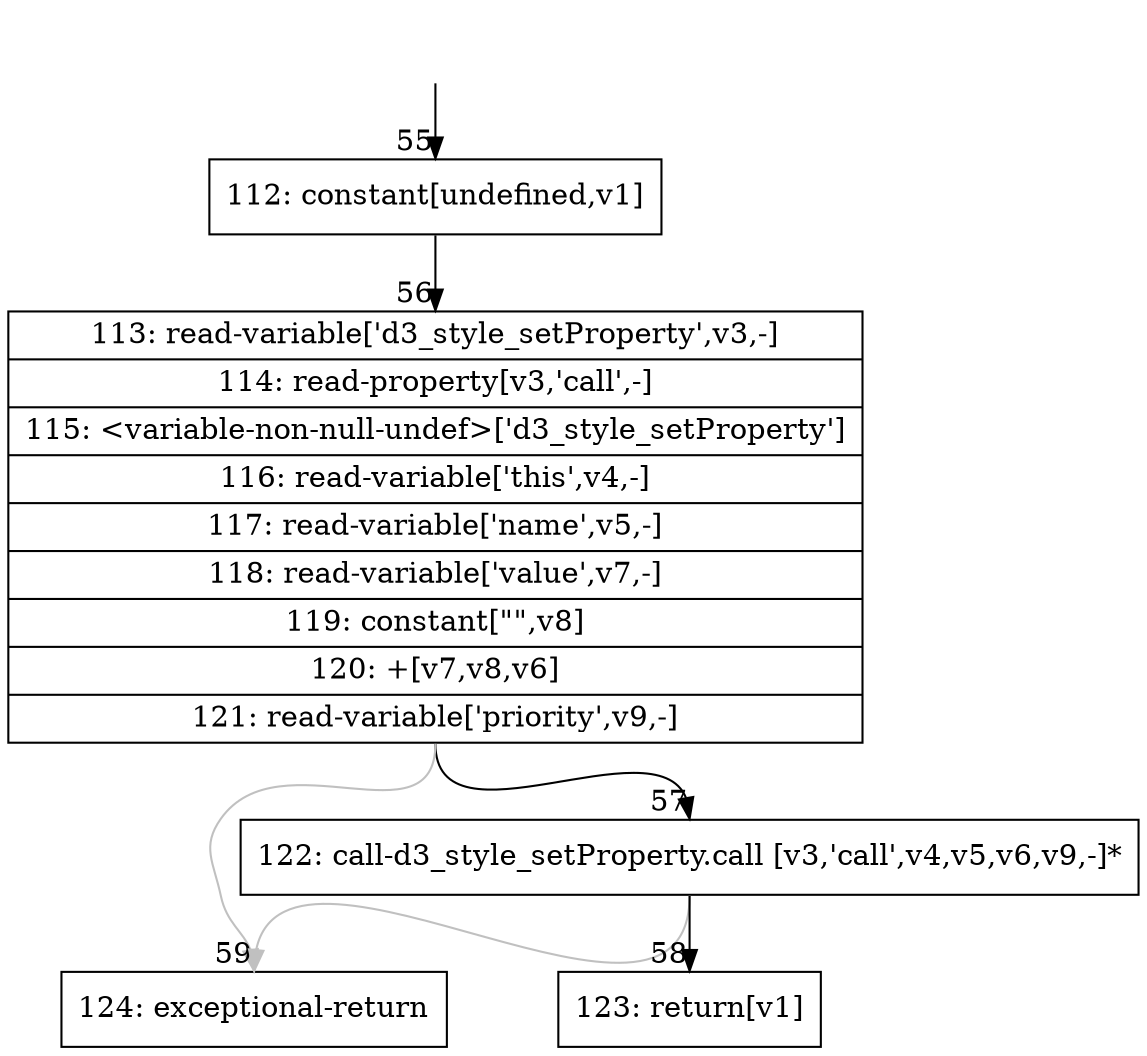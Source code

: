 digraph {
rankdir="TD"
BB_entry9[shape=none,label=""];
BB_entry9 -> BB55 [tailport=s, headport=n, headlabel="    55"]
BB55 [shape=record label="{112: constant[undefined,v1]}" ] 
BB55 -> BB56 [tailport=s, headport=n, headlabel="      56"]
BB56 [shape=record label="{113: read-variable['d3_style_setProperty',v3,-]|114: read-property[v3,'call',-]|115: \<variable-non-null-undef\>['d3_style_setProperty']|116: read-variable['this',v4,-]|117: read-variable['name',v5,-]|118: read-variable['value',v7,-]|119: constant[\"\",v8]|120: +[v7,v8,v6]|121: read-variable['priority',v9,-]}" ] 
BB56 -> BB57 [tailport=s, headport=n, headlabel="      57"]
BB56 -> BB59 [tailport=s, headport=n, color=gray, headlabel="      59"]
BB57 [shape=record label="{122: call-d3_style_setProperty.call [v3,'call',v4,v5,v6,v9,-]*}" ] 
BB57 -> BB58 [tailport=s, headport=n, headlabel="      58"]
BB57 -> BB59 [tailport=s, headport=n, color=gray]
BB58 [shape=record label="{123: return[v1]}" ] 
BB59 [shape=record label="{124: exceptional-return}" ] 
//#$~ 41
}
